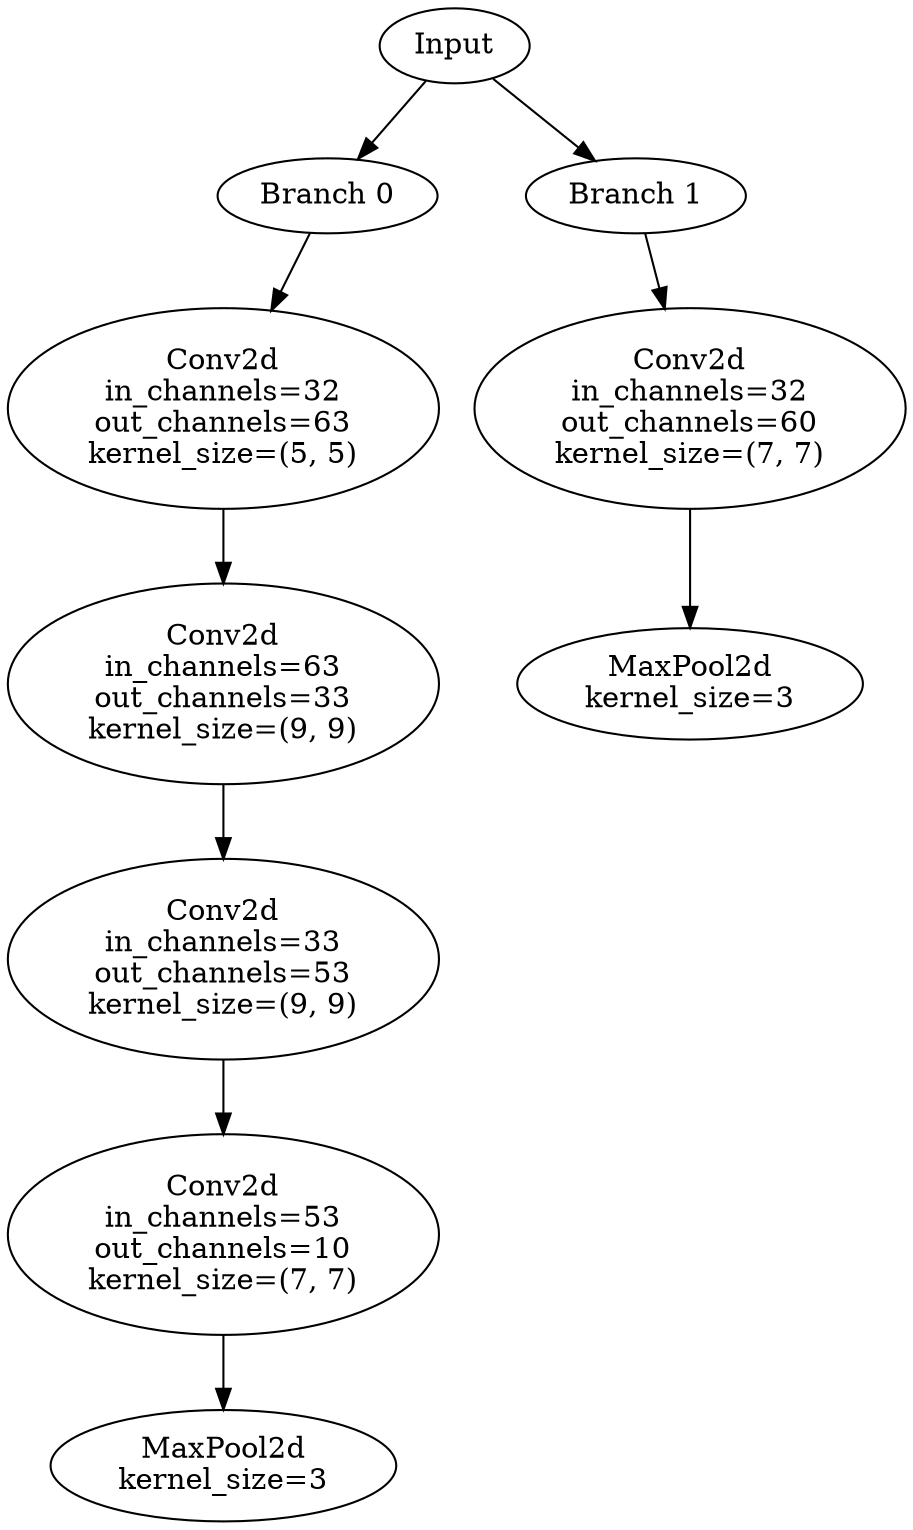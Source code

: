 // Inception Module - Coral 84
digraph {
	Input [label=Input]
	Branch_0 [label="Branch 0"]
	Input -> Branch_0
	Branch_0_Layer_0 [label="Conv2d
in_channels=32
out_channels=63
kernel_size=(5, 5)"]
	Branch_0 -> Branch_0_Layer_0
	Branch_0_Layer_1 [label="Conv2d
in_channels=63
out_channels=33
kernel_size=(9, 9)"]
	Branch_0_Layer_0 -> Branch_0_Layer_1
	Branch_0_Layer_2 [label="Conv2d
in_channels=33
out_channels=53
kernel_size=(9, 9)"]
	Branch_0_Layer_1 -> Branch_0_Layer_2
	Branch_0_Layer_3 [label="Conv2d
in_channels=53
out_channels=10
kernel_size=(7, 7)"]
	Branch_0_Layer_2 -> Branch_0_Layer_3
	Branch_0_Layer_4 [label="MaxPool2d
kernel_size=3"]
	Branch_0_Layer_3 -> Branch_0_Layer_4
	Branch_1 [label="Branch 1"]
	Input -> Branch_1
	Branch_1_Layer_0 [label="Conv2d
in_channels=32
out_channels=60
kernel_size=(7, 7)"]
	Branch_1 -> Branch_1_Layer_0
	Branch_1_Layer_1 [label="MaxPool2d
kernel_size=3"]
	Branch_1_Layer_0 -> Branch_1_Layer_1
}
